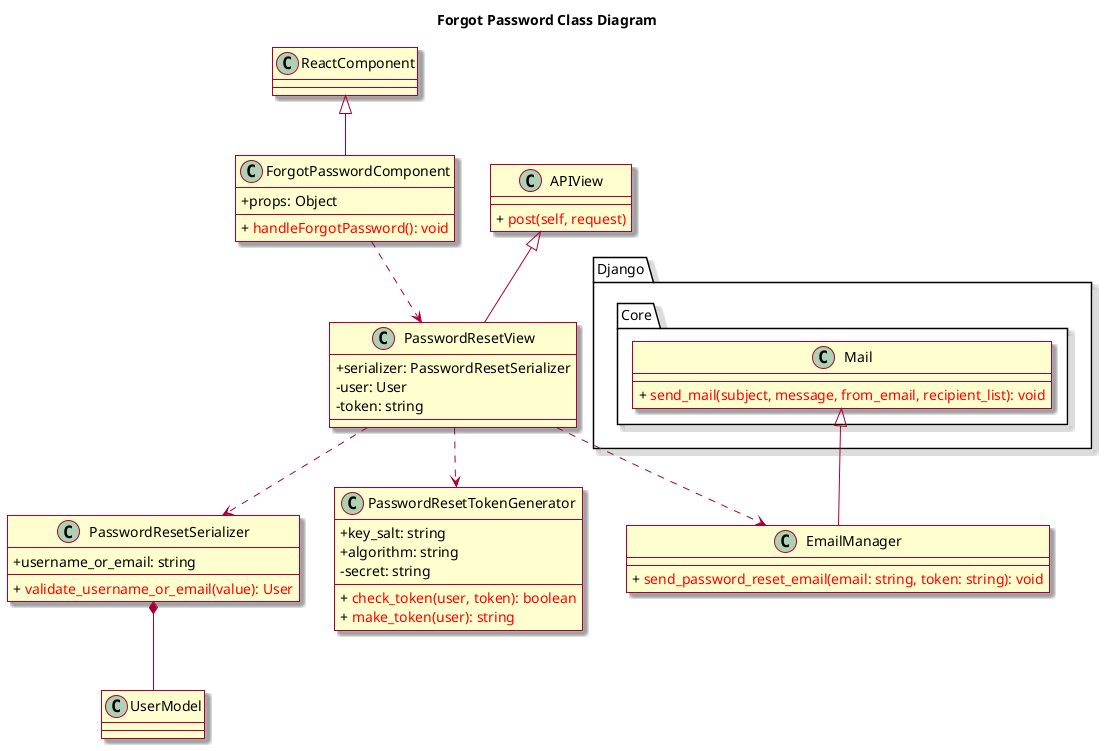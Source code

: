 @startuml
skin rose
skinparam classAttributeIconSize 0

title Forgot Password Class Diagram
class ReactComponent

class ForgotPasswordComponent {
	+ props: Object
	+ {method} <color:red> handleForgotPassword(): void
}

class APIView {
	+ {method} <color:red> post(self, request)
}

class PasswordResetView {
	+ serializer: PasswordResetSerializer
    - user: User
    - token: string
}

class PasswordResetSerializer {
    + username_or_email: string
    + {method} <color:red> validate_username_or_email(value): User
}

class UserModel
PasswordResetSerializer *-- UserModel

class PasswordResetTokenGenerator {
    + key_salt: string
    + algorithm: string
    - secret: string
    + {method} <color:red> check_token(user, token): boolean
    + {method} <color:red> make_token(user): string
}

class EmailManager {
    + {method} <color:red> send_password_reset_email(email: string, token: string): void
}

class Django.Core.Mail {
    + {method} <color:red> send_mail(subject, message, from_email, recipient_list): void
}

ReactComponent <|-- ForgotPasswordComponent
APIView <|-- PasswordResetView
ForgotPasswordComponent ..> PasswordResetView
PasswordResetView ..> PasswordResetSerializer
PasswordResetView ..> PasswordResetTokenGenerator
PasswordResetView ..> EmailManager
Django.Core.Mail <|-- EmailManager
@enduml
